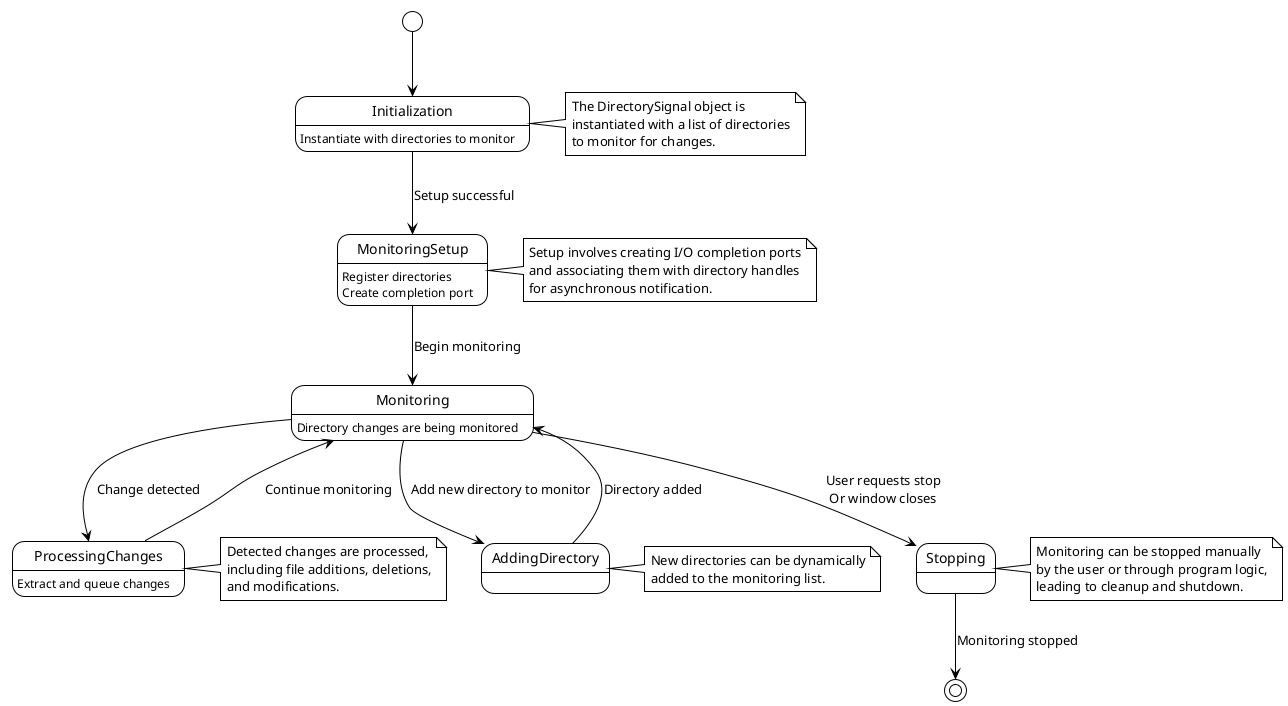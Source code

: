 @startuml directorysignal
!theme plain

[*] --> Initialization
Initialization : Instantiate with directories to monitor
Initialization --> MonitoringSetup : Setup successful

MonitoringSetup : Register directories\nCreate completion port
MonitoringSetup --> Monitoring : Begin monitoring
Monitoring : Directory changes are being monitored

Monitoring --> ProcessingChanges : Change detected
ProcessingChanges : Extract and queue changes
ProcessingChanges --> Monitoring : Continue monitoring

Monitoring --> AddingDirectory : Add new directory to monitor
AddingDirectory --> Monitoring : Directory added

Monitoring --> Stopping : User requests stop\nOr window closes
Stopping --> [*] : Monitoring stopped

note right of Initialization
  The DirectorySignal object is
  instantiated with a list of directories
  to monitor for changes.
end note

note right of MonitoringSetup
  Setup involves creating I/O completion ports
  and associating them with directory handles
  for asynchronous notification.
end note

note right of ProcessingChanges
  Detected changes are processed,
  including file additions, deletions,
  and modifications.
end note

note right of AddingDirectory
  New directories can be dynamically
  added to the monitoring list.
end note

note right of Stopping
  Monitoring can be stopped manually
  by the user or through program logic,
  leading to cleanup and shutdown.
end note

@enduml
